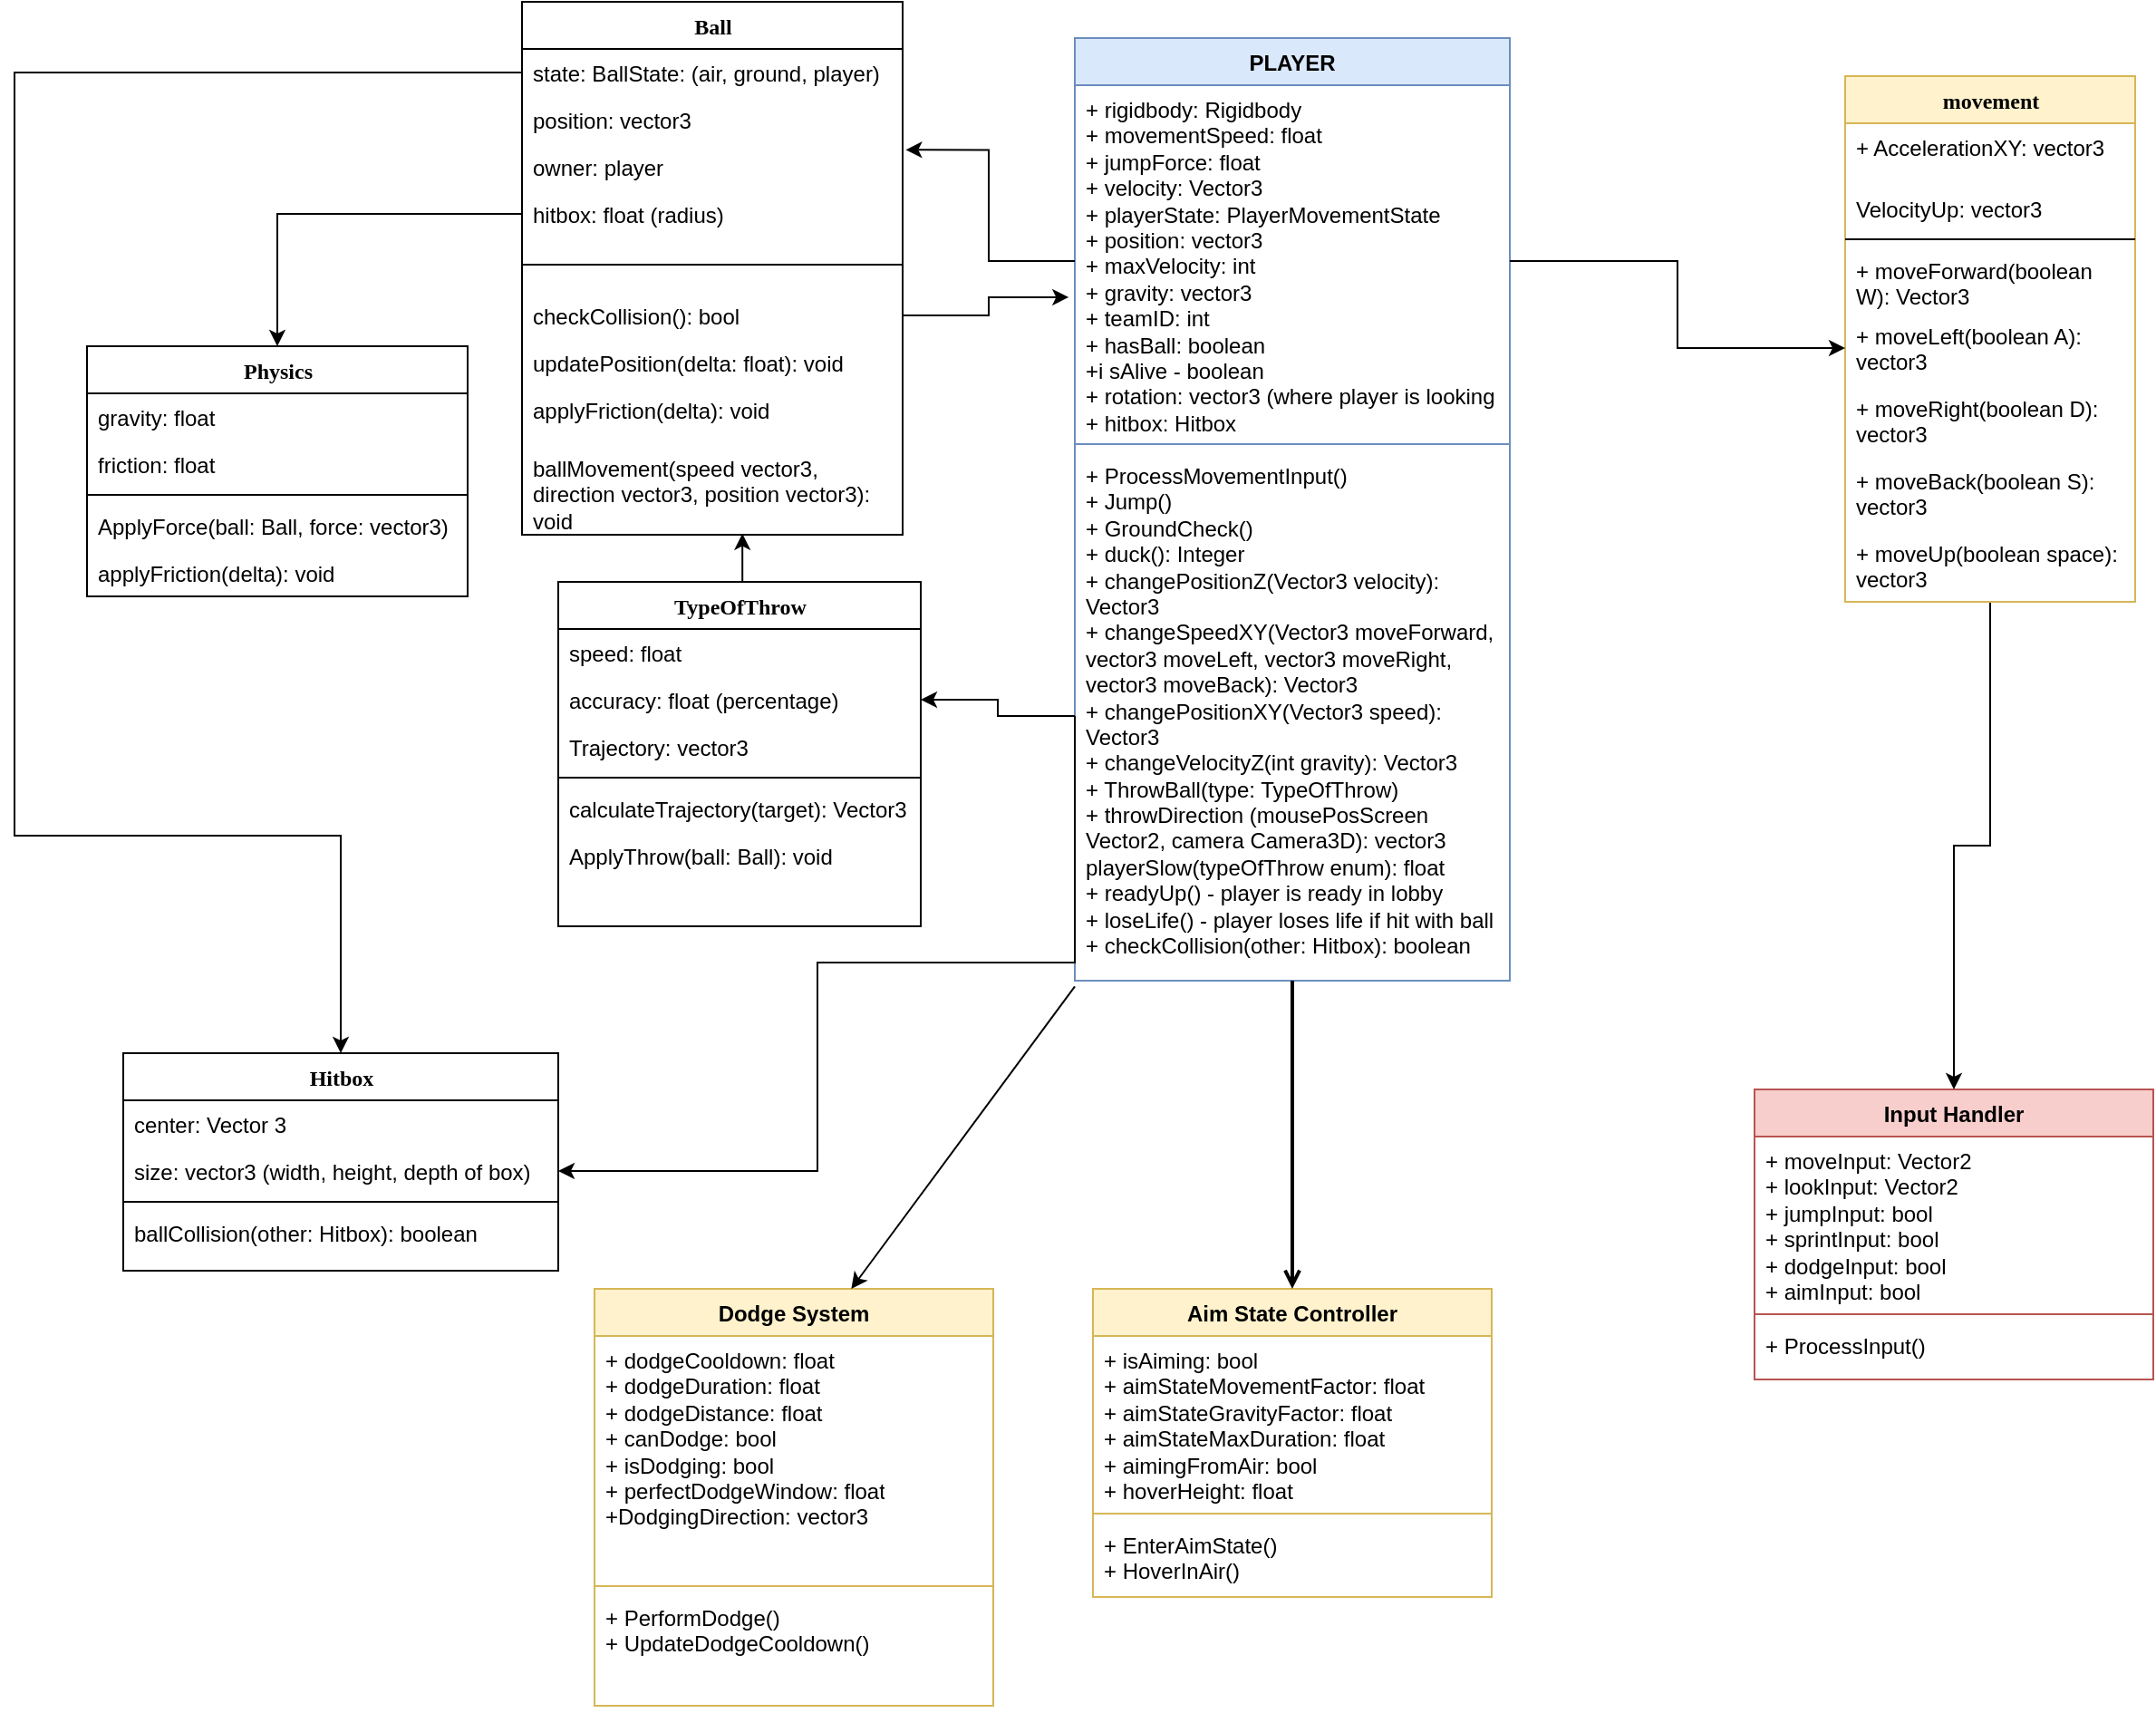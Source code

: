 <mxfile version="26.2.15">
  <diagram name="Page-1" id="9f46799a-70d6-7492-0946-bef42562c5a5">
    <mxGraphModel dx="3733" dy="2017" grid="1" gridSize="10" guides="1" tooltips="1" connect="1" arrows="1" fold="1" page="1" pageScale="1" pageWidth="1100" pageHeight="850" background="none" math="0" shadow="0">
      <root>
        <mxCell id="0" />
        <mxCell id="1" parent="0" />
        <mxCell id="RacKedVcGH4FQBCkD5BQ-1" value="TypeOfThrow" style="swimlane;html=1;fontStyle=1;align=center;verticalAlign=top;childLayout=stackLayout;horizontal=1;startSize=26;horizontalStack=0;resizeParent=1;resizeLast=0;collapsible=1;marginBottom=0;swimlaneFillColor=#ffffff;rounded=0;shadow=0;comic=0;labelBackgroundColor=none;strokeWidth=1;fillColor=none;fontFamily=Verdana;fontSize=12" vertex="1" parent="1">
          <mxGeometry x="-260" y="-480" width="200" height="190" as="geometry" />
        </mxCell>
        <mxCell id="RacKedVcGH4FQBCkD5BQ-3" value="speed: float" style="text;html=1;strokeColor=none;fillColor=none;align=left;verticalAlign=top;spacingLeft=4;spacingRight=4;whiteSpace=wrap;overflow=hidden;rotatable=0;points=[[0,0.5],[1,0.5]];portConstraint=eastwest;" vertex="1" parent="RacKedVcGH4FQBCkD5BQ-1">
          <mxGeometry y="26" width="200" height="26" as="geometry" />
        </mxCell>
        <mxCell id="RacKedVcGH4FQBCkD5BQ-4" value="accuracy: float (percentage)" style="text;html=1;strokeColor=none;fillColor=none;align=left;verticalAlign=top;spacingLeft=4;spacingRight=4;whiteSpace=wrap;overflow=hidden;rotatable=0;points=[[0,0.5],[1,0.5]];portConstraint=eastwest;" vertex="1" parent="RacKedVcGH4FQBCkD5BQ-1">
          <mxGeometry y="52" width="200" height="26" as="geometry" />
        </mxCell>
        <mxCell id="RacKedVcGH4FQBCkD5BQ-5" value="Trajectory: vector3" style="text;html=1;strokeColor=none;fillColor=none;align=left;verticalAlign=top;spacingLeft=4;spacingRight=4;whiteSpace=wrap;overflow=hidden;rotatable=0;points=[[0,0.5],[1,0.5]];portConstraint=eastwest;" vertex="1" parent="RacKedVcGH4FQBCkD5BQ-1">
          <mxGeometry y="78" width="200" height="26" as="geometry" />
        </mxCell>
        <mxCell id="RacKedVcGH4FQBCkD5BQ-6" value="" style="line;html=1;strokeWidth=1;fillColor=none;align=left;verticalAlign=middle;spacingTop=-1;spacingLeft=3;spacingRight=3;rotatable=0;labelPosition=right;points=[];portConstraint=eastwest;" vertex="1" parent="RacKedVcGH4FQBCkD5BQ-1">
          <mxGeometry y="104" width="200" height="8" as="geometry" />
        </mxCell>
        <mxCell id="RacKedVcGH4FQBCkD5BQ-7" value="calculateTrajectory(target): Vector3" style="text;html=1;strokeColor=none;fillColor=none;align=left;verticalAlign=top;spacingLeft=4;spacingRight=4;whiteSpace=wrap;overflow=hidden;rotatable=0;points=[[0,0.5],[1,0.5]];portConstraint=eastwest;" vertex="1" parent="RacKedVcGH4FQBCkD5BQ-1">
          <mxGeometry y="112" width="200" height="26" as="geometry" />
        </mxCell>
        <mxCell id="RacKedVcGH4FQBCkD5BQ-8" value="ApplyThrow(ball: Ball): void" style="text;html=1;strokeColor=none;fillColor=none;align=left;verticalAlign=top;spacingLeft=4;spacingRight=4;whiteSpace=wrap;overflow=hidden;rotatable=0;points=[[0,0.5],[1,0.5]];portConstraint=eastwest;" vertex="1" parent="RacKedVcGH4FQBCkD5BQ-1">
          <mxGeometry y="138" width="200" height="26" as="geometry" />
        </mxCell>
        <mxCell id="RacKedVcGH4FQBCkD5BQ-9" value="Physics" style="swimlane;html=1;fontStyle=1;align=center;verticalAlign=top;childLayout=stackLayout;horizontal=1;startSize=26;horizontalStack=0;resizeParent=1;resizeLast=0;collapsible=1;marginBottom=0;swimlaneFillColor=#ffffff;rounded=0;shadow=0;comic=0;labelBackgroundColor=none;strokeWidth=1;fillColor=none;fontFamily=Verdana;fontSize=12" vertex="1" parent="1">
          <mxGeometry x="-520" y="-610" width="210" height="138" as="geometry" />
        </mxCell>
        <mxCell id="RacKedVcGH4FQBCkD5BQ-10" value="gravity: float" style="text;html=1;strokeColor=none;fillColor=none;align=left;verticalAlign=top;spacingLeft=4;spacingRight=4;whiteSpace=wrap;overflow=hidden;rotatable=0;points=[[0,0.5],[1,0.5]];portConstraint=eastwest;" vertex="1" parent="RacKedVcGH4FQBCkD5BQ-9">
          <mxGeometry y="26" width="210" height="26" as="geometry" />
        </mxCell>
        <mxCell id="RacKedVcGH4FQBCkD5BQ-11" value="friction: float" style="text;html=1;strokeColor=none;fillColor=none;align=left;verticalAlign=top;spacingLeft=4;spacingRight=4;whiteSpace=wrap;overflow=hidden;rotatable=0;points=[[0,0.5],[1,0.5]];portConstraint=eastwest;" vertex="1" parent="RacKedVcGH4FQBCkD5BQ-9">
          <mxGeometry y="52" width="210" height="26" as="geometry" />
        </mxCell>
        <mxCell id="RacKedVcGH4FQBCkD5BQ-12" value="" style="line;html=1;strokeWidth=1;fillColor=none;align=left;verticalAlign=middle;spacingTop=-1;spacingLeft=3;spacingRight=3;rotatable=0;labelPosition=right;points=[];portConstraint=eastwest;" vertex="1" parent="RacKedVcGH4FQBCkD5BQ-9">
          <mxGeometry y="78" width="210" height="8" as="geometry" />
        </mxCell>
        <mxCell id="RacKedVcGH4FQBCkD5BQ-13" value="ApplyForce(ball: Ball, force: vector3)" style="text;html=1;strokeColor=none;fillColor=none;align=left;verticalAlign=top;spacingLeft=4;spacingRight=4;whiteSpace=wrap;overflow=hidden;rotatable=0;points=[[0,0.5],[1,0.5]];portConstraint=eastwest;" vertex="1" parent="RacKedVcGH4FQBCkD5BQ-9">
          <mxGeometry y="86" width="210" height="26" as="geometry" />
        </mxCell>
        <mxCell id="RacKedVcGH4FQBCkD5BQ-14" value="applyFriction(delta): void" style="text;html=1;strokeColor=none;fillColor=none;align=left;verticalAlign=top;spacingLeft=4;spacingRight=4;whiteSpace=wrap;overflow=hidden;rotatable=0;points=[[0,0.5],[1,0.5]];portConstraint=eastwest;" vertex="1" parent="RacKedVcGH4FQBCkD5BQ-9">
          <mxGeometry y="112" width="210" height="26" as="geometry" />
        </mxCell>
        <mxCell id="RacKedVcGH4FQBCkD5BQ-24" value="Ball" style="swimlane;html=1;fontStyle=1;align=center;verticalAlign=top;childLayout=stackLayout;horizontal=1;startSize=26;horizontalStack=0;resizeParent=1;resizeLast=0;collapsible=1;marginBottom=0;swimlaneFillColor=#ffffff;rounded=0;shadow=0;comic=0;labelBackgroundColor=none;strokeWidth=1;fillColor=none;fontFamily=Verdana;fontSize=12" vertex="1" parent="1">
          <mxGeometry x="-280" y="-800" width="210" height="294" as="geometry" />
        </mxCell>
        <mxCell id="RacKedVcGH4FQBCkD5BQ-25" value="state: BallState: (air, ground, player)" style="text;html=1;strokeColor=none;fillColor=none;align=left;verticalAlign=top;spacingLeft=4;spacingRight=4;whiteSpace=wrap;overflow=hidden;rotatable=0;points=[[0,0.5],[1,0.5]];portConstraint=eastwest;" vertex="1" parent="RacKedVcGH4FQBCkD5BQ-24">
          <mxGeometry y="26" width="210" height="26" as="geometry" />
        </mxCell>
        <mxCell id="RacKedVcGH4FQBCkD5BQ-26" value="position: vector3" style="text;html=1;strokeColor=none;fillColor=none;align=left;verticalAlign=top;spacingLeft=4;spacingRight=4;whiteSpace=wrap;overflow=hidden;rotatable=0;points=[[0,0.5],[1,0.5]];portConstraint=eastwest;" vertex="1" parent="RacKedVcGH4FQBCkD5BQ-24">
          <mxGeometry y="52" width="210" height="26" as="geometry" />
        </mxCell>
        <mxCell id="RacKedVcGH4FQBCkD5BQ-27" value="owner: player" style="text;html=1;strokeColor=none;fillColor=none;align=left;verticalAlign=top;spacingLeft=4;spacingRight=4;whiteSpace=wrap;overflow=hidden;rotatable=0;points=[[0,0.5],[1,0.5]];portConstraint=eastwest;" vertex="1" parent="RacKedVcGH4FQBCkD5BQ-24">
          <mxGeometry y="78" width="210" height="26" as="geometry" />
        </mxCell>
        <mxCell id="RacKedVcGH4FQBCkD5BQ-28" value="hitbox: float (radius)" style="text;html=1;strokeColor=none;fillColor=none;align=left;verticalAlign=top;spacingLeft=4;spacingRight=4;whiteSpace=wrap;overflow=hidden;rotatable=0;points=[[0,0.5],[1,0.5]];portConstraint=eastwest;" vertex="1" parent="RacKedVcGH4FQBCkD5BQ-24">
          <mxGeometry y="104" width="210" height="26" as="geometry" />
        </mxCell>
        <mxCell id="RacKedVcGH4FQBCkD5BQ-29" value="" style="line;html=1;strokeWidth=1;fillColor=none;align=left;verticalAlign=middle;spacingTop=-1;spacingLeft=3;spacingRight=3;rotatable=0;labelPosition=right;points=[];portConstraint=eastwest;" vertex="1" parent="RacKedVcGH4FQBCkD5BQ-24">
          <mxGeometry y="130" width="210" height="30" as="geometry" />
        </mxCell>
        <mxCell id="RacKedVcGH4FQBCkD5BQ-30" value="checkCollision(): bool" style="text;html=1;strokeColor=none;fillColor=none;align=left;verticalAlign=top;spacingLeft=4;spacingRight=4;whiteSpace=wrap;overflow=hidden;rotatable=0;points=[[0,0.5],[1,0.5]];portConstraint=eastwest;" vertex="1" parent="RacKedVcGH4FQBCkD5BQ-24">
          <mxGeometry y="160" width="210" height="26" as="geometry" />
        </mxCell>
        <mxCell id="RacKedVcGH4FQBCkD5BQ-31" value="updatePosition(delta: float): void" style="text;html=1;strokeColor=none;fillColor=none;align=left;verticalAlign=top;spacingLeft=4;spacingRight=4;whiteSpace=wrap;overflow=hidden;rotatable=0;points=[[0,0.5],[1,0.5]];portConstraint=eastwest;" vertex="1" parent="RacKedVcGH4FQBCkD5BQ-24">
          <mxGeometry y="186" width="210" height="26" as="geometry" />
        </mxCell>
        <mxCell id="RacKedVcGH4FQBCkD5BQ-32" value="applyFriction(delta): void" style="text;html=1;strokeColor=none;fillColor=none;align=left;verticalAlign=top;spacingLeft=4;spacingRight=4;whiteSpace=wrap;overflow=hidden;rotatable=0;points=[[0,0.5],[1,0.5]];portConstraint=eastwest;" vertex="1" parent="RacKedVcGH4FQBCkD5BQ-24">
          <mxGeometry y="212" width="210" height="32" as="geometry" />
        </mxCell>
        <mxCell id="RacKedVcGH4FQBCkD5BQ-33" value="ballMovement(speed vector3, direction vector3, position vector3): void" style="text;html=1;strokeColor=none;fillColor=none;align=left;verticalAlign=top;spacingLeft=4;spacingRight=4;whiteSpace=wrap;overflow=hidden;rotatable=0;points=[[0,0.5],[1,0.5]];portConstraint=eastwest;" vertex="1" parent="RacKedVcGH4FQBCkD5BQ-24">
          <mxGeometry y="244" width="210" height="50" as="geometry" />
        </mxCell>
        <mxCell id="RacKedVcGH4FQBCkD5BQ-42" value="PLAYER" style="swimlane;fontStyle=1;align=center;verticalAlign=top;childLayout=stackLayout;horizontal=1;startSize=26;horizontalStack=0;resizeParent=1;resizeParentMax=0;resizeLast=0;collapsible=1;marginBottom=0;whiteSpace=wrap;html=1;fillColor=#dae8fc;strokeColor=#6c8ebf;" vertex="1" parent="1">
          <mxGeometry x="25" y="-780" width="240" height="520" as="geometry" />
        </mxCell>
        <mxCell id="RacKedVcGH4FQBCkD5BQ-43" value="+ rigidbody: Rigidbody&lt;br&gt;+ movementSpeed: float&lt;br&gt;+ jumpForce: float&lt;br&gt;+ velocity: Vector3&lt;br&gt;+ playerState: PlayerMovementState&lt;div&gt;+ position: vector3&lt;/div&gt;&lt;div&gt;+ maxVelocity: int&lt;/div&gt;&lt;div&gt;+ gravity: vector3&lt;/div&gt;&lt;div&gt;+ teamID: int&lt;/div&gt;&lt;div&gt;+ hasBall: boolean&lt;/div&gt;&lt;div&gt;+&lt;span style=&quot;background-color: transparent; color: light-dark(rgb(0, 0, 0), rgb(255, 255, 255));&quot;&gt;i sAlive - boolean&lt;/span&gt;&lt;/div&gt;&lt;div&gt;&lt;span style=&quot;background-color: transparent; color: light-dark(rgb(0, 0, 0), rgb(255, 255, 255));&quot;&gt;+&amp;nbsp;&lt;/span&gt;&lt;span style=&quot;background-color: transparent; color: light-dark(rgb(0, 0, 0), rgb(255, 255, 255));&quot;&gt;rotation: vector3 (where player is looking&lt;/span&gt;&lt;/div&gt;&lt;div&gt;&lt;span style=&quot;background-color: transparent; color: light-dark(rgb(0, 0, 0), rgb(255, 255, 255));&quot;&gt;+&amp;nbsp;&lt;/span&gt;&lt;span style=&quot;background-color: transparent; color: light-dark(rgb(0, 0, 0), rgb(255, 255, 255));&quot;&gt;hitbox: Hitbox&lt;/span&gt;&lt;/div&gt;" style="text;strokeColor=none;fillColor=none;align=left;verticalAlign=top;spacingLeft=4;spacingRight=4;overflow=hidden;rotatable=0;points=[[0,0.5],[1,0.5]];portConstraint=eastwest;whiteSpace=wrap;html=1;" vertex="1" parent="RacKedVcGH4FQBCkD5BQ-42">
          <mxGeometry y="26" width="240" height="194" as="geometry" />
        </mxCell>
        <mxCell id="RacKedVcGH4FQBCkD5BQ-44" value="" style="line;strokeWidth=1;fillColor=none;align=left;verticalAlign=middle;spacingTop=-1;spacingLeft=3;spacingRight=3;rotatable=0;labelPosition=right;points=[];portConstraint=eastwest;strokeColor=inherit;" vertex="1" parent="RacKedVcGH4FQBCkD5BQ-42">
          <mxGeometry y="220" width="240" height="8" as="geometry" />
        </mxCell>
        <mxCell id="RacKedVcGH4FQBCkD5BQ-45" value="+ ProcessMovementInput()&lt;br&gt;+ Jump()&lt;br&gt;+ GroundCheck()&lt;div&gt;+ duck(): Integer&lt;/div&gt;&lt;div&gt;+ changePositionZ(Vector3 velocity): Vector3&lt;/div&gt;&lt;div&gt;+ changeSpeedXY(Vector3 moveForward, vector3 moveLeft, vector3 moveRight, vector3 moveBack): Vector3&lt;/div&gt;&lt;div&gt;+ changePositionXY(Vector3 speed): Vector3&lt;/div&gt;&lt;div&gt;+ changeVelocityZ(int gravity): Vector3&lt;/div&gt;&lt;div&gt;+ ThrowBall(type: TypeOfThrow)&lt;/div&gt;&lt;div&gt;+ throwDirection (mousePosScreen Vector2, camera Camera3D): vector3&lt;/div&gt;&lt;div&gt;playerSlow(typeOfThrow enum): float&lt;/div&gt;&lt;div&gt;+&amp;nbsp;&lt;span style=&quot;text-wrap-mode: nowrap; background-color: transparent; color: light-dark(rgb(0, 0, 0), rgb(255, 255, 255));&quot;&gt;readyUp() - player is ready in lobby&lt;/span&gt;&lt;/div&gt;&lt;div&gt;&lt;span style=&quot;text-wrap-mode: nowrap; background-color: transparent; color: light-dark(rgb(0, 0, 0), rgb(255, 255, 255));&quot;&gt;+&amp;nbsp;&lt;/span&gt;&lt;span style=&quot;text-wrap-mode: nowrap; background-color: transparent; color: light-dark(rgb(0, 0, 0), rgb(255, 255, 255));&quot;&gt;loseLife() - player loses life if hit with ball&lt;/span&gt;&lt;span style=&quot;background-color: transparent; text-wrap-mode: nowrap; color: rgba(0, 0, 0, 0); font-family: monospace; font-size: 0px;&quot;&gt;%3CmxGraphModel%3E%3Croot%3E%3CmxCell%20id%3D%220%22%2F%3E%3CmxCell%20id%3D%221%22%20parent%3D%220%22%2F%3E%3CmxCell%20id%3D%222%22%20value%3D%22loseLife()%20-%20player%20loses%20life%20if%20hit%20with%20ball%22%20style%3D%22text%3Balign%3Dleft%3BverticalAlign%3Dtop%3BspacingLeft%3D4%3BspacingRight%3D4%3Boverflow%3Dhidden%3Brotatable%3D0%3Bpoints%3D%5B%5B0%2C0.5%5D%2C%5B1%2C0.5%5D%5D%3BportConstraint%3Deastwest%3Brounded%3D0%3Bshadow%3D0%3Bhtml%3D0%3BfillColor%3D%23FFFF99%3B%22%20vertex%3D%221%22%20parent%3D%221%22%3E%3CmxGeometry%20x%3D%22-750%22%20y%3D%22218%22%20width%3D%22410%22%20height%3D%2226%22%20as%3D%22geometry%22%2F%3E%3C%2FmxCell%3E%3C%2Froot%3E%3C%2FmxGraphModel%3E&lt;/span&gt;&lt;span style=&quot;background-color: transparent; text-wrap-mode: nowrap; color: rgba(0, 0, 0, 0); font-family: monospace; font-size: 0px;&quot;&gt;%3CmxGraphModel%3E%3Croot%3E%3CmxCell%20id%3D%220%22%2F%3E%3CmxCell%20id%3D%221%22%20parent%3D%220%22%2F%3E%3CmxCell%20id%3D%222%22%20value%3D%22loseLife()%20-%20player%20loses%20life%20if%20hit%20with%20ball%22%20style%3D%22text%3Balign%3Dleft%3BverticalAlign%3Dtop%3BspacingLeft%3D4%3BspacingRight%3D4%3Boverflow%3Dhidden%3Brotatable%3D0%3Bpoints%3D%5B%5B0%2C0.5%5D%2C%5B1%2C0.5%5D%5D%3BportConstraint%3Deastwest%3Brounded%3D0%3Bshadow%3D0%3Bhtml%3D0%3BfillColor%3D%23FFFF99%3B%22%20vertex%3D%221%22%20parent%3D%221%22%3E%3CmxGeometry%20x%3D%22-750%22%20y%3D%22218%22%20width%3D%22410%22%20height%3D%2226%22%20as%3D%22geometry%22%2F%3E%3C%2FmxCell%3E%3C%2Froot%3E%3C%2FmxGraphModel%3E&lt;/span&gt;&lt;/div&gt;&lt;div&gt;+&amp;nbsp;&lt;span style=&quot;background-color: transparent; color: light-dark(rgb(0, 0, 0), rgb(255, 255, 255));&quot;&gt;checkCollision(other: Hitbox): boolean&lt;/span&gt;&lt;/div&gt;" style="text;strokeColor=none;fillColor=none;align=left;verticalAlign=top;spacingLeft=4;spacingRight=4;overflow=hidden;rotatable=0;points=[[0,0.5],[1,0.5]];portConstraint=eastwest;whiteSpace=wrap;html=1;" vertex="1" parent="RacKedVcGH4FQBCkD5BQ-42">
          <mxGeometry y="228" width="240" height="292" as="geometry" />
        </mxCell>
        <mxCell id="RacKedVcGH4FQBCkD5BQ-46" value="Dodge System" style="swimlane;fontStyle=1;align=center;verticalAlign=top;childLayout=stackLayout;horizontal=1;startSize=26;horizontalStack=0;resizeParent=1;resizeParentMax=0;resizeLast=0;collapsible=1;marginBottom=0;whiteSpace=wrap;html=1;fillColor=#fff2cc;strokeColor=#d6b656;" vertex="1" parent="1">
          <mxGeometry x="-240" y="-90" width="220" height="230" as="geometry" />
        </mxCell>
        <mxCell id="RacKedVcGH4FQBCkD5BQ-47" value="+ dodgeCooldown: float&lt;br&gt;+ dodgeDuration: float&lt;br&gt;+ dodgeDistance: float&lt;br&gt;+ canDodge: bool&lt;br&gt;+ isDodging: bool&lt;br&gt;+ perfectDodgeWindow: float&lt;div&gt;+DodgingDirection: vector3&lt;/div&gt;" style="text;strokeColor=none;fillColor=none;align=left;verticalAlign=top;spacingLeft=4;spacingRight=4;overflow=hidden;rotatable=0;points=[[0,0.5],[1,0.5]];portConstraint=eastwest;whiteSpace=wrap;html=1;" vertex="1" parent="RacKedVcGH4FQBCkD5BQ-46">
          <mxGeometry y="26" width="220" height="134" as="geometry" />
        </mxCell>
        <mxCell id="RacKedVcGH4FQBCkD5BQ-48" value="" style="line;strokeWidth=1;fillColor=none;align=left;verticalAlign=middle;spacingTop=-1;spacingLeft=3;spacingRight=3;rotatable=0;labelPosition=right;points=[];portConstraint=eastwest;strokeColor=inherit;" vertex="1" parent="RacKedVcGH4FQBCkD5BQ-46">
          <mxGeometry y="160" width="220" height="8" as="geometry" />
        </mxCell>
        <mxCell id="RacKedVcGH4FQBCkD5BQ-49" value="+ PerformDodge()&lt;br&gt;+ UpdateDodgeCooldown()" style="text;strokeColor=none;fillColor=none;align=left;verticalAlign=top;spacingLeft=4;spacingRight=4;overflow=hidden;rotatable=0;points=[[0,0.5],[1,0.5]];portConstraint=eastwest;whiteSpace=wrap;html=1;" vertex="1" parent="RacKedVcGH4FQBCkD5BQ-46">
          <mxGeometry y="168" width="220" height="62" as="geometry" />
        </mxCell>
        <mxCell id="RacKedVcGH4FQBCkD5BQ-50" value="Aim State Controller" style="swimlane;fontStyle=1;align=center;verticalAlign=top;childLayout=stackLayout;horizontal=1;startSize=26;horizontalStack=0;resizeParent=1;resizeParentMax=0;resizeLast=0;collapsible=1;marginBottom=0;whiteSpace=wrap;html=1;fillColor=#fff2cc;strokeColor=#d6b656;" vertex="1" parent="1">
          <mxGeometry x="35" y="-90" width="220" height="170" as="geometry" />
        </mxCell>
        <mxCell id="RacKedVcGH4FQBCkD5BQ-51" value="+ isAiming: bool&lt;br&gt;+ aimStateMovementFactor: float&lt;br&gt;+ aimStateGravityFactor: float&lt;br&gt;+ aimStateMaxDuration: float&lt;br&gt;+ aimingFromAir: bool&lt;br&gt;+ hoverHeight: float" style="text;strokeColor=none;fillColor=none;align=left;verticalAlign=top;spacingLeft=4;spacingRight=4;overflow=hidden;rotatable=0;points=[[0,0.5],[1,0.5]];portConstraint=eastwest;whiteSpace=wrap;html=1;" vertex="1" parent="RacKedVcGH4FQBCkD5BQ-50">
          <mxGeometry y="26" width="220" height="94" as="geometry" />
        </mxCell>
        <mxCell id="RacKedVcGH4FQBCkD5BQ-52" value="" style="line;strokeWidth=1;fillColor=none;align=left;verticalAlign=middle;spacingTop=-1;spacingLeft=3;spacingRight=3;rotatable=0;labelPosition=right;points=[];portConstraint=eastwest;strokeColor=inherit;" vertex="1" parent="RacKedVcGH4FQBCkD5BQ-50">
          <mxGeometry y="120" width="220" height="8" as="geometry" />
        </mxCell>
        <mxCell id="RacKedVcGH4FQBCkD5BQ-53" value="+ EnterAimState()&lt;br&gt;+ HoverInAir()" style="text;strokeColor=none;fillColor=none;align=left;verticalAlign=top;spacingLeft=4;spacingRight=4;overflow=hidden;rotatable=0;points=[[0,0.5],[1,0.5]];portConstraint=eastwest;whiteSpace=wrap;html=1;" vertex="1" parent="RacKedVcGH4FQBCkD5BQ-50">
          <mxGeometry y="128" width="220" height="42" as="geometry" />
        </mxCell>
        <mxCell id="RacKedVcGH4FQBCkD5BQ-54" value="Input Handler" style="swimlane;fontStyle=1;align=center;verticalAlign=top;childLayout=stackLayout;horizontal=1;startSize=26;horizontalStack=0;resizeParent=1;resizeParentMax=0;resizeLast=0;collapsible=1;marginBottom=0;whiteSpace=wrap;html=1;fillColor=#f8cecc;strokeColor=#b85450;" vertex="1" parent="1">
          <mxGeometry x="400" y="-200" width="220" height="160" as="geometry" />
        </mxCell>
        <mxCell id="RacKedVcGH4FQBCkD5BQ-55" value="+ moveInput: Vector2&lt;br&gt;+ lookInput: Vector2&lt;br&gt;+ jumpInput: bool&lt;br&gt;+ sprintInput: bool&lt;br&gt;+ dodgeInput: bool&lt;br&gt;+ aimInput: bool" style="text;strokeColor=none;fillColor=none;align=left;verticalAlign=top;spacingLeft=4;spacingRight=4;overflow=hidden;rotatable=0;points=[[0,0.5],[1,0.5]];portConstraint=eastwest;whiteSpace=wrap;html=1;" vertex="1" parent="RacKedVcGH4FQBCkD5BQ-54">
          <mxGeometry y="26" width="220" height="94" as="geometry" />
        </mxCell>
        <mxCell id="RacKedVcGH4FQBCkD5BQ-56" value="" style="line;strokeWidth=1;fillColor=none;align=left;verticalAlign=middle;spacingTop=-1;spacingLeft=3;spacingRight=3;rotatable=0;labelPosition=right;points=[];portConstraint=eastwest;strokeColor=inherit;" vertex="1" parent="RacKedVcGH4FQBCkD5BQ-54">
          <mxGeometry y="120" width="220" height="8" as="geometry" />
        </mxCell>
        <mxCell id="RacKedVcGH4FQBCkD5BQ-57" value="+ ProcessInput()&lt;div&gt;&lt;br/&gt;&lt;/div&gt;" style="text;strokeColor=none;fillColor=none;align=left;verticalAlign=top;spacingLeft=4;spacingRight=4;overflow=hidden;rotatable=0;points=[[0,0.5],[1,0.5]];portConstraint=eastwest;whiteSpace=wrap;html=1;" vertex="1" parent="RacKedVcGH4FQBCkD5BQ-54">
          <mxGeometry y="128" width="220" height="32" as="geometry" />
        </mxCell>
        <mxCell id="RacKedVcGH4FQBCkD5BQ-59" value="" style="endArrow=open;html=1;rounded=0;exitX=0.5;exitY=1;exitDx=0;exitDy=0;entryX=0.5;entryY=0;entryDx=0;entryDy=0;endFill=0;strokeWidth=2;" edge="1" parent="1" source="RacKedVcGH4FQBCkD5BQ-42" target="RacKedVcGH4FQBCkD5BQ-50">
          <mxGeometry width="50" height="50" relative="1" as="geometry">
            <mxPoint x="120" y="-360" as="sourcePoint" />
            <mxPoint x="170" y="-410" as="targetPoint" />
          </mxGeometry>
        </mxCell>
        <mxCell id="RacKedVcGH4FQBCkD5BQ-188" style="edgeStyle=orthogonalEdgeStyle;rounded=0;orthogonalLoop=1;jettySize=auto;html=1;exitX=0.5;exitY=1;exitDx=0;exitDy=0;" edge="1" parent="1" source="RacKedVcGH4FQBCkD5BQ-61" target="RacKedVcGH4FQBCkD5BQ-54">
          <mxGeometry relative="1" as="geometry" />
        </mxCell>
        <mxCell id="RacKedVcGH4FQBCkD5BQ-61" value="movement" style="swimlane;html=1;fontStyle=1;align=center;verticalAlign=top;childLayout=stackLayout;horizontal=1;startSize=26;horizontalStack=0;resizeParent=1;resizeLast=0;collapsible=1;marginBottom=0;swimlaneFillColor=#ffffff;rounded=0;shadow=0;comic=0;labelBackgroundColor=none;strokeWidth=1;fillColor=#fff2cc;fontFamily=Verdana;fontSize=12;strokeColor=#d6b656;" vertex="1" parent="1">
          <mxGeometry x="450" y="-759" width="160" height="290" as="geometry" />
        </mxCell>
        <mxCell id="RacKedVcGH4FQBCkD5BQ-62" value="+ AccelerationXY: vector3" style="text;html=1;strokeColor=none;fillColor=none;align=left;verticalAlign=top;spacingLeft=4;spacingRight=4;whiteSpace=wrap;overflow=hidden;rotatable=0;points=[[0,0.5],[1,0.5]];portConstraint=eastwest;" vertex="1" parent="RacKedVcGH4FQBCkD5BQ-61">
          <mxGeometry y="26" width="160" height="34" as="geometry" />
        </mxCell>
        <mxCell id="RacKedVcGH4FQBCkD5BQ-63" value="VelocityUp: vector3" style="text;html=1;strokeColor=none;fillColor=none;align=left;verticalAlign=top;spacingLeft=4;spacingRight=4;whiteSpace=wrap;overflow=hidden;rotatable=0;points=[[0,0.5],[1,0.5]];portConstraint=eastwest;" vertex="1" parent="RacKedVcGH4FQBCkD5BQ-61">
          <mxGeometry y="60" width="160" height="26" as="geometry" />
        </mxCell>
        <mxCell id="RacKedVcGH4FQBCkD5BQ-64" value="" style="line;html=1;strokeWidth=1;fillColor=none;align=left;verticalAlign=middle;spacingTop=-1;spacingLeft=3;spacingRight=3;rotatable=0;labelPosition=right;points=[];portConstraint=eastwest;" vertex="1" parent="RacKedVcGH4FQBCkD5BQ-61">
          <mxGeometry y="86" width="160" height="8" as="geometry" />
        </mxCell>
        <mxCell id="RacKedVcGH4FQBCkD5BQ-65" value="+ moveForward(boolean W): Vector3" style="text;html=1;strokeColor=none;fillColor=none;align=left;verticalAlign=top;spacingLeft=4;spacingRight=4;whiteSpace=wrap;overflow=hidden;rotatable=0;points=[[0,0.5],[1,0.5]];portConstraint=eastwest;" vertex="1" parent="RacKedVcGH4FQBCkD5BQ-61">
          <mxGeometry y="94" width="160" height="36" as="geometry" />
        </mxCell>
        <mxCell id="RacKedVcGH4FQBCkD5BQ-66" value="+ moveLeft(boolean A): vector3" style="text;html=1;strokeColor=none;fillColor=none;align=left;verticalAlign=top;spacingLeft=4;spacingRight=4;whiteSpace=wrap;overflow=hidden;rotatable=0;points=[[0,0.5],[1,0.5]];portConstraint=eastwest;" vertex="1" parent="RacKedVcGH4FQBCkD5BQ-61">
          <mxGeometry y="130" width="160" height="40" as="geometry" />
        </mxCell>
        <mxCell id="RacKedVcGH4FQBCkD5BQ-67" value="+ moveRight(boolean D): vector3" style="text;html=1;strokeColor=none;fillColor=none;align=left;verticalAlign=top;spacingLeft=4;spacingRight=4;whiteSpace=wrap;overflow=hidden;rotatable=0;points=[[0,0.5],[1,0.5]];portConstraint=eastwest;" vertex="1" parent="RacKedVcGH4FQBCkD5BQ-61">
          <mxGeometry y="170" width="160" height="40" as="geometry" />
        </mxCell>
        <mxCell id="RacKedVcGH4FQBCkD5BQ-68" value="+ moveBack(boolean S): vector3" style="text;html=1;strokeColor=none;fillColor=none;align=left;verticalAlign=top;spacingLeft=4;spacingRight=4;whiteSpace=wrap;overflow=hidden;rotatable=0;points=[[0,0.5],[1,0.5]];portConstraint=eastwest;" vertex="1" parent="RacKedVcGH4FQBCkD5BQ-61">
          <mxGeometry y="210" width="160" height="40" as="geometry" />
        </mxCell>
        <mxCell id="RacKedVcGH4FQBCkD5BQ-69" value="+ moveUp(boolean space): vector3" style="text;html=1;strokeColor=none;fillColor=none;align=left;verticalAlign=top;spacingLeft=4;spacingRight=4;whiteSpace=wrap;overflow=hidden;rotatable=0;points=[[0,0.5],[1,0.5]];portConstraint=eastwest;" vertex="1" parent="RacKedVcGH4FQBCkD5BQ-61">
          <mxGeometry y="250" width="160" height="40" as="geometry" />
        </mxCell>
        <mxCell id="RacKedVcGH4FQBCkD5BQ-148" value="&lt;div&gt;Hitbox&lt;/div&gt;" style="swimlane;html=1;fontStyle=1;align=center;verticalAlign=top;childLayout=stackLayout;horizontal=1;startSize=26;horizontalStack=0;resizeParent=1;resizeLast=0;collapsible=1;marginBottom=0;swimlaneFillColor=#ffffff;rounded=0;shadow=0;comic=0;labelBackgroundColor=none;strokeWidth=1;fillColor=none;fontFamily=Verdana;fontSize=12" vertex="1" parent="1">
          <mxGeometry x="-500" y="-220" width="240" height="120" as="geometry" />
        </mxCell>
        <mxCell id="RacKedVcGH4FQBCkD5BQ-149" value="center: Vector 3" style="text;html=1;strokeColor=none;fillColor=none;align=left;verticalAlign=top;spacingLeft=4;spacingRight=4;whiteSpace=wrap;overflow=hidden;rotatable=0;points=[[0,0.5],[1,0.5]];portConstraint=eastwest;" vertex="1" parent="RacKedVcGH4FQBCkD5BQ-148">
          <mxGeometry y="26" width="240" height="26" as="geometry" />
        </mxCell>
        <mxCell id="RacKedVcGH4FQBCkD5BQ-150" value="size: vector3 (width, height, depth of box)" style="text;html=1;strokeColor=none;fillColor=none;align=left;verticalAlign=top;spacingLeft=4;spacingRight=4;whiteSpace=wrap;overflow=hidden;rotatable=0;points=[[0,0.5],[1,0.5]];portConstraint=eastwest;" vertex="1" parent="RacKedVcGH4FQBCkD5BQ-148">
          <mxGeometry y="52" width="240" height="26" as="geometry" />
        </mxCell>
        <mxCell id="RacKedVcGH4FQBCkD5BQ-152" value="" style="line;html=1;strokeWidth=1;fillColor=none;align=left;verticalAlign=middle;spacingTop=-1;spacingLeft=3;spacingRight=3;rotatable=0;labelPosition=right;points=[];portConstraint=eastwest;" vertex="1" parent="RacKedVcGH4FQBCkD5BQ-148">
          <mxGeometry y="78" width="240" height="8" as="geometry" />
        </mxCell>
        <mxCell id="RacKedVcGH4FQBCkD5BQ-153" value="ballCollision(other: Hitbox): boolean" style="text;html=1;strokeColor=none;fillColor=none;align=left;verticalAlign=top;spacingLeft=4;spacingRight=4;whiteSpace=wrap;overflow=hidden;rotatable=0;points=[[0,0.5],[1,0.5]];portConstraint=eastwest;" vertex="1" parent="RacKedVcGH4FQBCkD5BQ-148">
          <mxGeometry y="86" width="240" height="26" as="geometry" />
        </mxCell>
        <mxCell id="RacKedVcGH4FQBCkD5BQ-180" style="edgeStyle=orthogonalEdgeStyle;rounded=0;orthogonalLoop=1;jettySize=auto;html=1;exitX=0;exitY=0.5;exitDx=0;exitDy=0;entryX=1.008;entryY=0.141;entryDx=0;entryDy=0;entryPerimeter=0;" edge="1" parent="1" source="RacKedVcGH4FQBCkD5BQ-43" target="RacKedVcGH4FQBCkD5BQ-27">
          <mxGeometry relative="1" as="geometry" />
        </mxCell>
        <mxCell id="RacKedVcGH4FQBCkD5BQ-181" style="edgeStyle=orthogonalEdgeStyle;rounded=0;orthogonalLoop=1;jettySize=auto;html=1;exitX=0.5;exitY=0;exitDx=0;exitDy=0;entryX=0.579;entryY=0.987;entryDx=0;entryDy=0;entryPerimeter=0;" edge="1" parent="1" source="RacKedVcGH4FQBCkD5BQ-1" target="RacKedVcGH4FQBCkD5BQ-33">
          <mxGeometry relative="1" as="geometry" />
        </mxCell>
        <mxCell id="RacKedVcGH4FQBCkD5BQ-182" style="edgeStyle=orthogonalEdgeStyle;rounded=0;orthogonalLoop=1;jettySize=auto;html=1;exitX=0;exitY=0.5;exitDx=0;exitDy=0;entryX=0.5;entryY=0;entryDx=0;entryDy=0;" edge="1" parent="1" source="RacKedVcGH4FQBCkD5BQ-28" target="RacKedVcGH4FQBCkD5BQ-9">
          <mxGeometry relative="1" as="geometry" />
        </mxCell>
        <mxCell id="RacKedVcGH4FQBCkD5BQ-183" style="edgeStyle=orthogonalEdgeStyle;rounded=0;orthogonalLoop=1;jettySize=auto;html=1;exitX=0;exitY=0.5;exitDx=0;exitDy=0;entryX=1;entryY=0.5;entryDx=0;entryDy=0;" edge="1" parent="1" source="RacKedVcGH4FQBCkD5BQ-45" target="RacKedVcGH4FQBCkD5BQ-150">
          <mxGeometry relative="1" as="geometry">
            <Array as="points">
              <mxPoint x="25" y="-270" />
              <mxPoint x="-117" y="-270" />
              <mxPoint x="-117" y="-155" />
            </Array>
          </mxGeometry>
        </mxCell>
        <mxCell id="RacKedVcGH4FQBCkD5BQ-184" style="edgeStyle=orthogonalEdgeStyle;rounded=0;orthogonalLoop=1;jettySize=auto;html=1;exitX=0;exitY=0.5;exitDx=0;exitDy=0;entryX=0.5;entryY=0;entryDx=0;entryDy=0;" edge="1" parent="1" source="RacKedVcGH4FQBCkD5BQ-25" target="RacKedVcGH4FQBCkD5BQ-148">
          <mxGeometry relative="1" as="geometry">
            <Array as="points">
              <mxPoint x="-560" y="-761" />
              <mxPoint x="-560" y="-340" />
              <mxPoint x="-380" y="-340" />
            </Array>
          </mxGeometry>
        </mxCell>
        <mxCell id="RacKedVcGH4FQBCkD5BQ-185" style="edgeStyle=orthogonalEdgeStyle;rounded=0;orthogonalLoop=1;jettySize=auto;html=1;exitX=1;exitY=0.5;exitDx=0;exitDy=0;entryX=-0.014;entryY=0.603;entryDx=0;entryDy=0;entryPerimeter=0;" edge="1" parent="1" source="RacKedVcGH4FQBCkD5BQ-30" target="RacKedVcGH4FQBCkD5BQ-43">
          <mxGeometry relative="1" as="geometry" />
        </mxCell>
        <mxCell id="RacKedVcGH4FQBCkD5BQ-186" style="edgeStyle=orthogonalEdgeStyle;rounded=0;orthogonalLoop=1;jettySize=auto;html=1;exitX=1;exitY=0.5;exitDx=0;exitDy=0;entryX=0;entryY=0.5;entryDx=0;entryDy=0;" edge="1" parent="1" source="RacKedVcGH4FQBCkD5BQ-43" target="RacKedVcGH4FQBCkD5BQ-66">
          <mxGeometry relative="1" as="geometry" />
        </mxCell>
        <mxCell id="RacKedVcGH4FQBCkD5BQ-187" value="" style="endArrow=classic;html=1;rounded=0;entryX=0.644;entryY=0;entryDx=0;entryDy=0;entryPerimeter=0;exitX=0;exitY=1.011;exitDx=0;exitDy=0;exitPerimeter=0;" edge="1" parent="1" source="RacKedVcGH4FQBCkD5BQ-45" target="RacKedVcGH4FQBCkD5BQ-46">
          <mxGeometry width="50" height="50" relative="1" as="geometry">
            <mxPoint x="-40" y="-140" as="sourcePoint" />
            <mxPoint x="-80" y="-370" as="targetPoint" />
          </mxGeometry>
        </mxCell>
        <mxCell id="RacKedVcGH4FQBCkD5BQ-190" style="edgeStyle=orthogonalEdgeStyle;rounded=0;orthogonalLoop=1;jettySize=auto;html=1;exitX=0;exitY=0.5;exitDx=0;exitDy=0;entryX=1;entryY=0.5;entryDx=0;entryDy=0;" edge="1" parent="1" source="RacKedVcGH4FQBCkD5BQ-45" target="RacKedVcGH4FQBCkD5BQ-4">
          <mxGeometry relative="1" as="geometry" />
        </mxCell>
      </root>
    </mxGraphModel>
  </diagram>
</mxfile>
